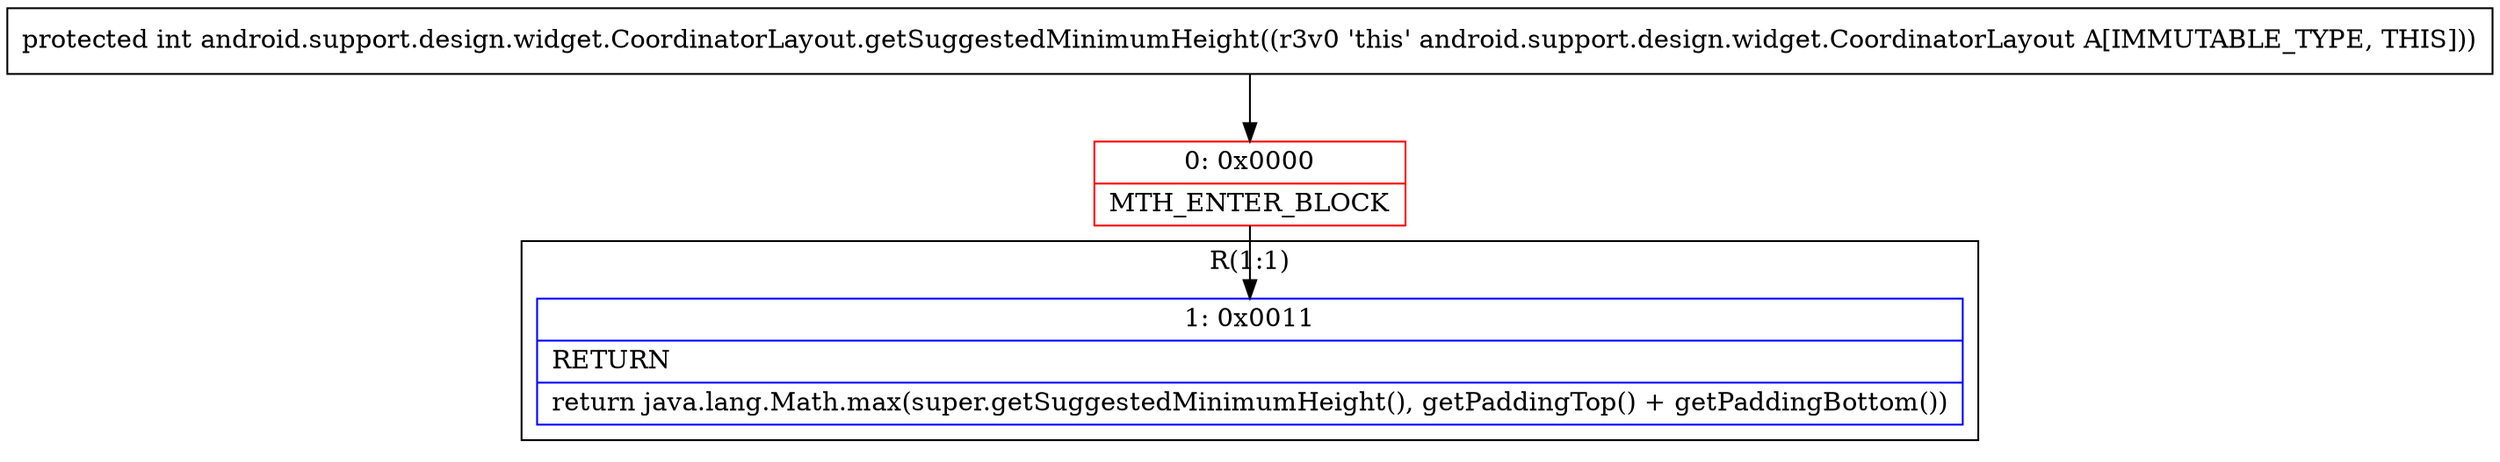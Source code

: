 digraph "CFG forandroid.support.design.widget.CoordinatorLayout.getSuggestedMinimumHeight()I" {
subgraph cluster_Region_1823324245 {
label = "R(1:1)";
node [shape=record,color=blue];
Node_1 [shape=record,label="{1\:\ 0x0011|RETURN\l|return java.lang.Math.max(super.getSuggestedMinimumHeight(), getPaddingTop() + getPaddingBottom())\l}"];
}
Node_0 [shape=record,color=red,label="{0\:\ 0x0000|MTH_ENTER_BLOCK\l}"];
MethodNode[shape=record,label="{protected int android.support.design.widget.CoordinatorLayout.getSuggestedMinimumHeight((r3v0 'this' android.support.design.widget.CoordinatorLayout A[IMMUTABLE_TYPE, THIS])) }"];
MethodNode -> Node_0;
Node_0 -> Node_1;
}

